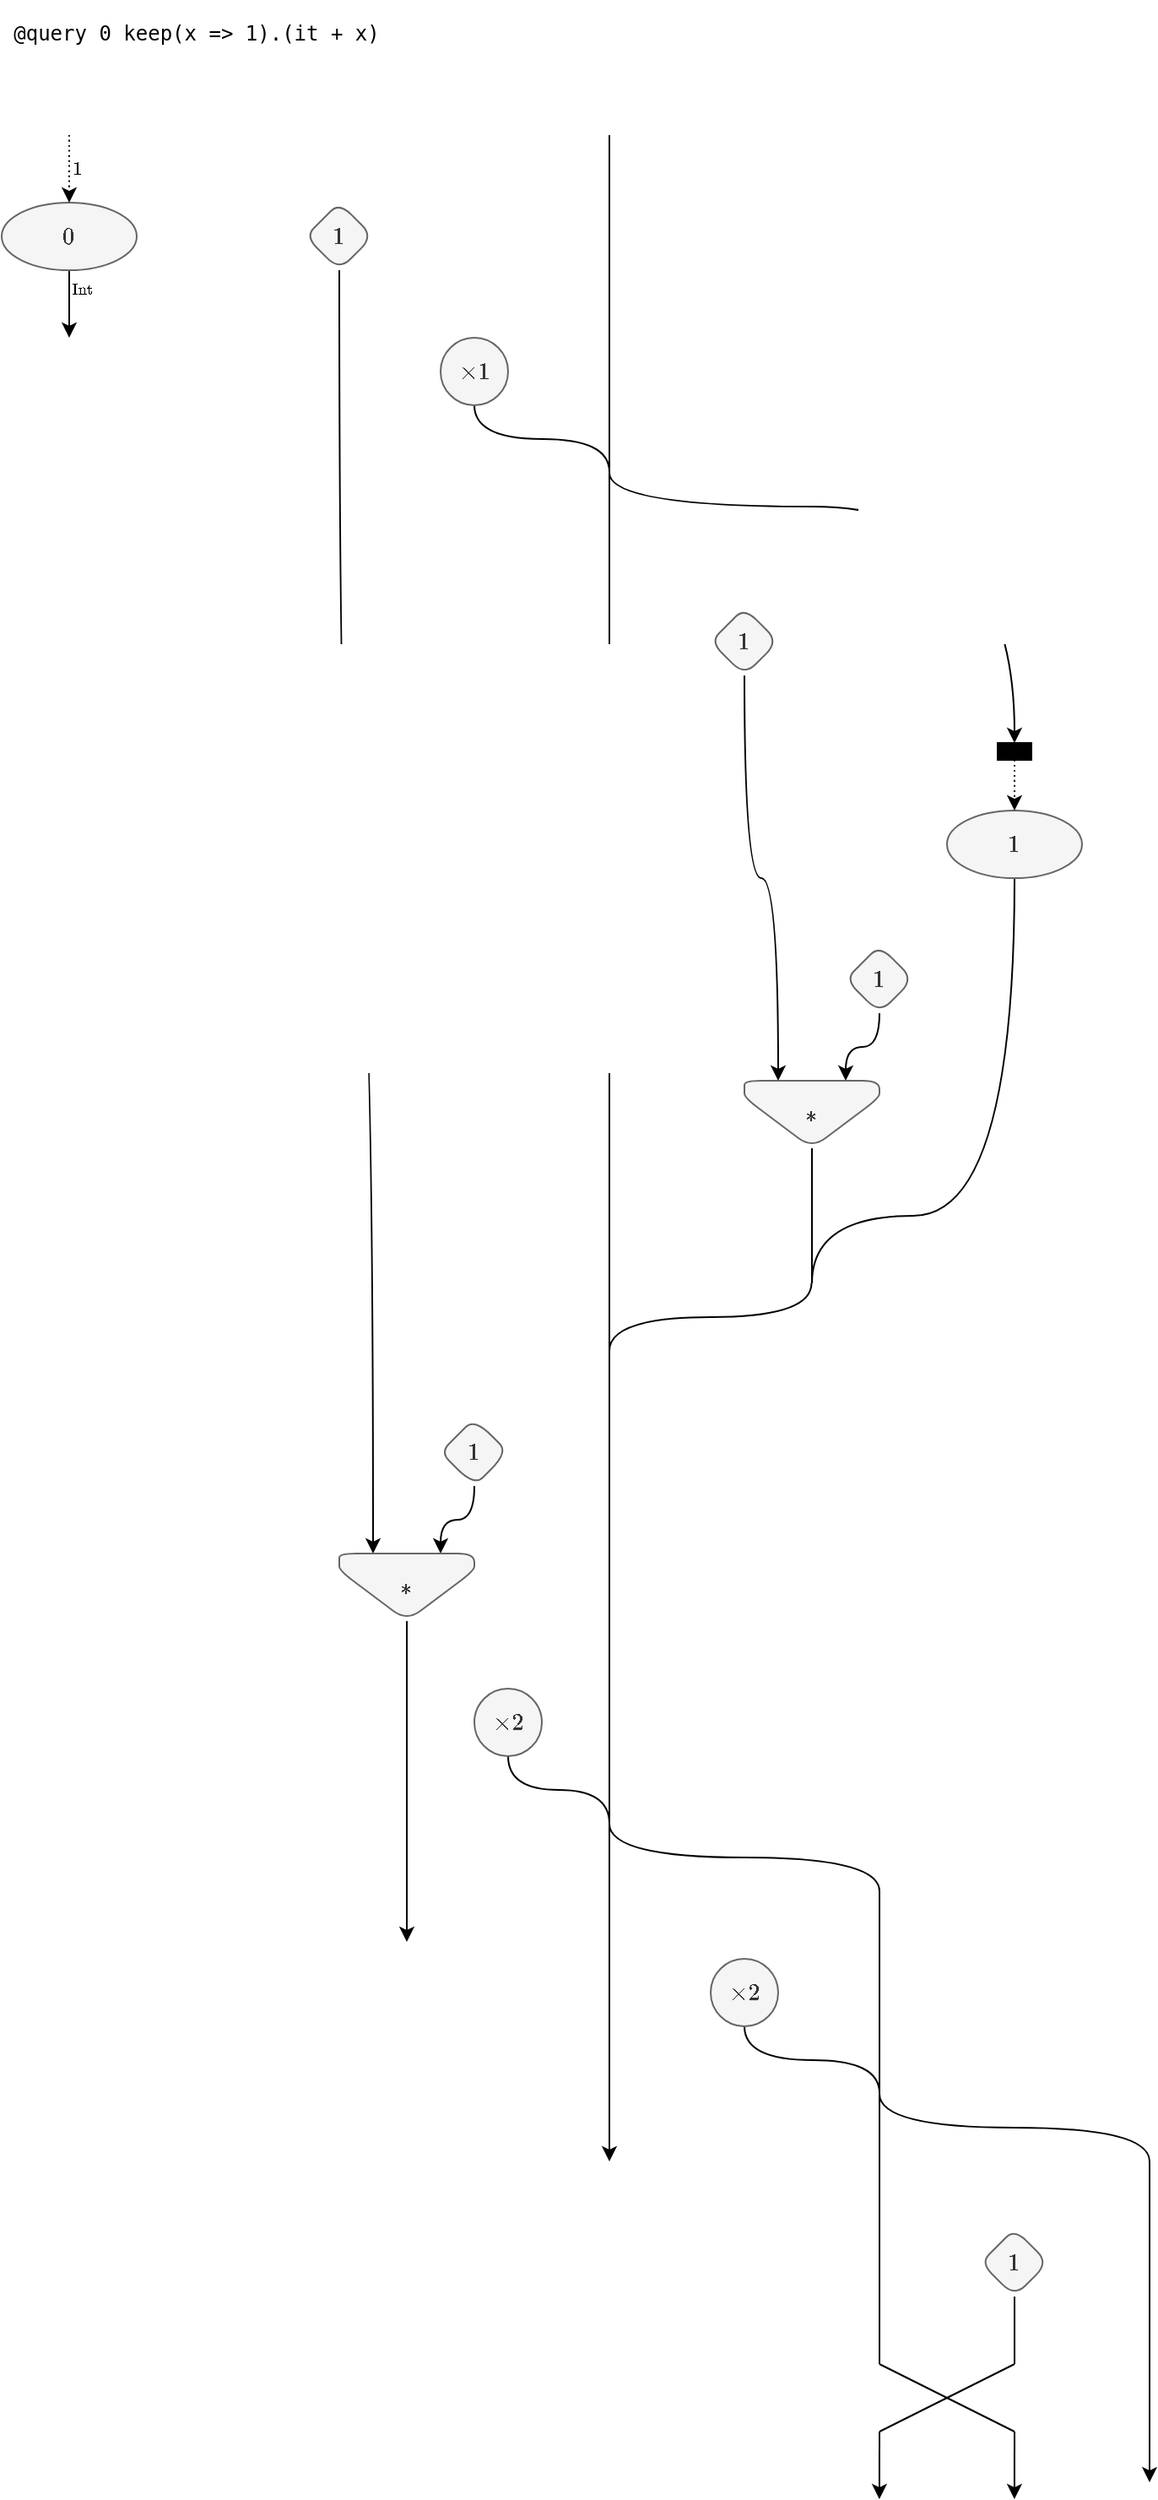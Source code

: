 <mxfile version="13.6.6" type="github">
  <diagram id="ESxC-0Dt4J1VPf62ilii" name="Page-1">
    <mxGraphModel dx="1350" dy="748" grid="1" gridSize="10" guides="1" tooltips="1" connect="1" arrows="1" fold="1" page="1" pageScale="1" pageWidth="2339" pageHeight="3300" math="1" shadow="0">
      <root>
        <mxCell id="0" />
        <mxCell id="1" parent="0" />
        <mxCell id="Xwl5Lj1KR2Gq2ztE4UWl-1" value="&lt;pre&gt;@query 0 keep(x =&amp;gt; 1).(it + x)&lt;/pre&gt;" style="text;html=1;align=center;verticalAlign=middle;resizable=0;points=[];autosize=1;" vertex="1" parent="1">
          <mxGeometry x="40" y="40" width="230" height="40" as="geometry" />
        </mxCell>
        <mxCell id="Xwl5Lj1KR2Gq2ztE4UWl-3" style="edgeStyle=orthogonalEdgeStyle;rounded=0;orthogonalLoop=1;jettySize=auto;html=1;curved=1;" edge="1" parent="1" source="Xwl5Lj1KR2Gq2ztE4UWl-2">
          <mxGeometry relative="1" as="geometry">
            <mxPoint x="80" y="240" as="targetPoint" />
          </mxGeometry>
        </mxCell>
        <mxCell id="Xwl5Lj1KR2Gq2ztE4UWl-6" value="$$\scriptsize\mathrm{Int}$$" style="edgeLabel;html=1;align=left;verticalAlign=middle;resizable=0;points=[];labelBackgroundColor=none;" vertex="1" connectable="0" parent="Xwl5Lj1KR2Gq2ztE4UWl-3">
          <mxGeometry x="-0.333" y="1" relative="1" as="geometry">
            <mxPoint x="-1" y="-3.33" as="offset" />
          </mxGeometry>
        </mxCell>
        <mxCell id="Xwl5Lj1KR2Gq2ztE4UWl-2" value="$$0$$" style="ellipse;whiteSpace=wrap;html=1;fillColor=#f5f5f5;strokeColor=#666666;fontColor=#333333;" vertex="1" parent="1">
          <mxGeometry x="40" y="160" width="80" height="40" as="geometry" />
        </mxCell>
        <mxCell id="Xwl5Lj1KR2Gq2ztE4UWl-4" style="edgeStyle=orthogonalEdgeStyle;curved=1;rounded=0;orthogonalLoop=1;jettySize=auto;html=1;entryX=0.5;entryY=0;entryDx=0;entryDy=0;dashed=1;dashPattern=1 2;" edge="1" parent="1" target="Xwl5Lj1KR2Gq2ztE4UWl-2">
          <mxGeometry relative="1" as="geometry">
            <mxPoint x="80" y="120" as="sourcePoint" />
            <Array as="points">
              <mxPoint x="80" y="130" />
              <mxPoint x="80" y="130" />
            </Array>
          </mxGeometry>
        </mxCell>
        <mxCell id="Xwl5Lj1KR2Gq2ztE4UWl-5" value="$$\small 1$$" style="edgeLabel;html=1;align=left;verticalAlign=middle;resizable=0;points=[];labelBackgroundColor=none;" vertex="1" connectable="0" parent="Xwl5Lj1KR2Gq2ztE4UWl-4">
          <mxGeometry x="-0.5" y="-5" relative="1" as="geometry">
            <mxPoint x="5" y="10" as="offset" />
          </mxGeometry>
        </mxCell>
        <mxCell id="Xwl5Lj1KR2Gq2ztE4UWl-9" style="edgeStyle=orthogonalEdgeStyle;curved=1;rounded=0;orthogonalLoop=1;jettySize=auto;html=1;entryX=0.25;entryY=0;entryDx=0;entryDy=0;" edge="1" parent="1" source="Xwl5Lj1KR2Gq2ztE4UWl-7" target="Xwl5Lj1KR2Gq2ztE4UWl-26">
          <mxGeometry relative="1" as="geometry">
            <mxPoint x="240" y="540" as="targetPoint" />
          </mxGeometry>
        </mxCell>
        <mxCell id="Xwl5Lj1KR2Gq2ztE4UWl-7" value="$$1$$" style="rhombus;whiteSpace=wrap;html=1;fillColor=#f5f5f5;strokeColor=#666666;fontColor=#333333;rounded=1;" vertex="1" parent="1">
          <mxGeometry x="220" y="160" width="40" height="40" as="geometry" />
        </mxCell>
        <mxCell id="Xwl5Lj1KR2Gq2ztE4UWl-11" style="edgeStyle=orthogonalEdgeStyle;curved=1;rounded=0;orthogonalLoop=1;jettySize=auto;html=1;exitX=0.5;exitY=1;exitDx=0;exitDy=0;endArrow=none;endFill=0;" edge="1" parent="1" source="Xwl5Lj1KR2Gq2ztE4UWl-8">
          <mxGeometry relative="1" as="geometry">
            <mxPoint x="400" y="320" as="targetPoint" />
          </mxGeometry>
        </mxCell>
        <mxCell id="Xwl5Lj1KR2Gq2ztE4UWl-8" value="$$\times 1$$" style="ellipse;whiteSpace=wrap;html=1;aspect=fixed;labelBackgroundColor=none;fillColor=#f5f5f5;align=center;strokeColor=#666666;fontColor=#333333;" vertex="1" parent="1">
          <mxGeometry x="300" y="240" width="40" height="40" as="geometry" />
        </mxCell>
        <mxCell id="Xwl5Lj1KR2Gq2ztE4UWl-10" style="edgeStyle=orthogonalEdgeStyle;curved=1;rounded=0;orthogonalLoop=1;jettySize=auto;html=1;" edge="1" parent="1">
          <mxGeometry relative="1" as="geometry">
            <mxPoint x="400" y="1320" as="targetPoint" />
            <mxPoint x="400" y="120" as="sourcePoint" />
          </mxGeometry>
        </mxCell>
        <mxCell id="Xwl5Lj1KR2Gq2ztE4UWl-12" style="edgeStyle=orthogonalEdgeStyle;curved=1;rounded=0;orthogonalLoop=1;jettySize=auto;html=1;exitX=0.5;exitY=1;exitDx=0;exitDy=0;endArrow=classic;endFill=1;entryX=0.5;entryY=0;entryDx=0;entryDy=0;" edge="1" parent="1" target="Xwl5Lj1KR2Gq2ztE4UWl-15">
          <mxGeometry relative="1" as="geometry">
            <mxPoint x="560" y="470" as="targetPoint" />
            <mxPoint x="400" y="320" as="sourcePoint" />
            <Array as="points">
              <mxPoint x="400" y="340" />
              <mxPoint x="640" y="340" />
            </Array>
          </mxGeometry>
        </mxCell>
        <mxCell id="Xwl5Lj1KR2Gq2ztE4UWl-21" style="edgeStyle=orthogonalEdgeStyle;curved=1;rounded=0;orthogonalLoop=1;jettySize=auto;html=1;entryX=0.25;entryY=0;entryDx=0;entryDy=0;endArrow=classic;endFill=1;" edge="1" parent="1" source="Xwl5Lj1KR2Gq2ztE4UWl-13" target="Xwl5Lj1KR2Gq2ztE4UWl-19">
          <mxGeometry relative="1" as="geometry" />
        </mxCell>
        <mxCell id="Xwl5Lj1KR2Gq2ztE4UWl-13" value="$$1$$" style="rhombus;whiteSpace=wrap;html=1;fillColor=#f5f5f5;strokeColor=#666666;fontColor=#333333;rounded=1;" vertex="1" parent="1">
          <mxGeometry x="460" y="400" width="40" height="40" as="geometry" />
        </mxCell>
        <mxCell id="Xwl5Lj1KR2Gq2ztE4UWl-23" style="edgeStyle=orthogonalEdgeStyle;curved=1;rounded=0;orthogonalLoop=1;jettySize=auto;html=1;endArrow=none;endFill=0;exitX=0.5;exitY=1;exitDx=0;exitDy=0;" edge="1" parent="1" source="Xwl5Lj1KR2Gq2ztE4UWl-14">
          <mxGeometry relative="1" as="geometry">
            <mxPoint x="520" y="800" as="targetPoint" />
            <Array as="points">
              <mxPoint x="640" y="760" />
              <mxPoint x="520" y="760" />
            </Array>
          </mxGeometry>
        </mxCell>
        <mxCell id="Xwl5Lj1KR2Gq2ztE4UWl-14" value="$$1$$" style="ellipse;whiteSpace=wrap;html=1;fillColor=#f5f5f5;strokeColor=#666666;fontColor=#333333;" vertex="1" parent="1">
          <mxGeometry x="600" y="520" width="80" height="40" as="geometry" />
        </mxCell>
        <mxCell id="Xwl5Lj1KR2Gq2ztE4UWl-16" style="edgeStyle=orthogonalEdgeStyle;curved=1;rounded=0;orthogonalLoop=1;jettySize=auto;html=1;exitX=0.5;exitY=1;exitDx=0;exitDy=0;entryX=0.5;entryY=0;entryDx=0;entryDy=0;endArrow=classic;endFill=1;dashed=1;dashPattern=1 2;" edge="1" parent="1" source="Xwl5Lj1KR2Gq2ztE4UWl-15" target="Xwl5Lj1KR2Gq2ztE4UWl-14">
          <mxGeometry relative="1" as="geometry" />
        </mxCell>
        <mxCell id="Xwl5Lj1KR2Gq2ztE4UWl-15" value="" style="rounded=0;whiteSpace=wrap;html=1;labelBackgroundColor=none;align=center;fillColor=#000000;" vertex="1" parent="1">
          <mxGeometry x="630" y="480" width="20" height="10" as="geometry" />
        </mxCell>
        <mxCell id="Xwl5Lj1KR2Gq2ztE4UWl-20" style="edgeStyle=orthogonalEdgeStyle;curved=1;rounded=0;orthogonalLoop=1;jettySize=auto;html=1;entryX=0.75;entryY=0;entryDx=0;entryDy=0;endArrow=classic;endFill=1;" edge="1" parent="1" source="Xwl5Lj1KR2Gq2ztE4UWl-18" target="Xwl5Lj1KR2Gq2ztE4UWl-19">
          <mxGeometry relative="1" as="geometry" />
        </mxCell>
        <mxCell id="Xwl5Lj1KR2Gq2ztE4UWl-18" value="$$1$$" style="rhombus;whiteSpace=wrap;html=1;fillColor=#f5f5f5;strokeColor=#666666;fontColor=#333333;rounded=1;" vertex="1" parent="1">
          <mxGeometry x="540" y="600" width="40" height="40" as="geometry" />
        </mxCell>
        <mxCell id="Xwl5Lj1KR2Gq2ztE4UWl-22" style="edgeStyle=orthogonalEdgeStyle;curved=1;rounded=0;orthogonalLoop=1;jettySize=auto;html=1;endArrow=none;endFill=0;" edge="1" parent="1" source="Xwl5Lj1KR2Gq2ztE4UWl-19">
          <mxGeometry relative="1" as="geometry">
            <mxPoint x="520" y="800" as="targetPoint" />
          </mxGeometry>
        </mxCell>
        <mxCell id="Xwl5Lj1KR2Gq2ztE4UWl-19" value="$$*$$" style="shape=offPageConnector;whiteSpace=wrap;html=1;rounded=1;labelBackgroundColor=none;align=center;fillColor=#f5f5f5;strokeColor=#666666;fontColor=#333333;size=0.75;" vertex="1" parent="1">
          <mxGeometry x="480" y="680" width="80" height="40" as="geometry" />
        </mxCell>
        <mxCell id="Xwl5Lj1KR2Gq2ztE4UWl-24" style="edgeStyle=orthogonalEdgeStyle;curved=1;rounded=0;orthogonalLoop=1;jettySize=auto;html=1;endArrow=none;endFill=0;" edge="1" parent="1">
          <mxGeometry relative="1" as="geometry">
            <mxPoint x="400" y="840" as="targetPoint" />
            <mxPoint x="519.71" y="800" as="sourcePoint" />
            <Array as="points">
              <mxPoint x="520" y="820" />
              <mxPoint x="400" y="820" />
            </Array>
          </mxGeometry>
        </mxCell>
        <mxCell id="Xwl5Lj1KR2Gq2ztE4UWl-27" style="edgeStyle=orthogonalEdgeStyle;curved=1;rounded=0;orthogonalLoop=1;jettySize=auto;html=1;exitX=0.5;exitY=1;exitDx=0;exitDy=0;entryX=0.75;entryY=0;entryDx=0;entryDy=0;endArrow=classic;endFill=1;" edge="1" parent="1" source="Xwl5Lj1KR2Gq2ztE4UWl-25" target="Xwl5Lj1KR2Gq2ztE4UWl-26">
          <mxGeometry relative="1" as="geometry" />
        </mxCell>
        <mxCell id="Xwl5Lj1KR2Gq2ztE4UWl-25" value="$$1$$" style="rhombus;whiteSpace=wrap;html=1;fillColor=#f5f5f5;strokeColor=#666666;fontColor=#333333;rounded=1;arcSize=50;" vertex="1" parent="1">
          <mxGeometry x="300" y="880" width="40" height="40" as="geometry" />
        </mxCell>
        <mxCell id="Xwl5Lj1KR2Gq2ztE4UWl-28" style="edgeStyle=orthogonalEdgeStyle;curved=1;rounded=0;orthogonalLoop=1;jettySize=auto;html=1;endArrow=classic;endFill=1;" edge="1" parent="1" source="Xwl5Lj1KR2Gq2ztE4UWl-26">
          <mxGeometry relative="1" as="geometry">
            <mxPoint x="280" y="1190.0" as="targetPoint" />
          </mxGeometry>
        </mxCell>
        <mxCell id="Xwl5Lj1KR2Gq2ztE4UWl-26" value="$$*$$" style="shape=offPageConnector;whiteSpace=wrap;html=1;rounded=1;labelBackgroundColor=none;align=center;fillColor=#f5f5f5;strokeColor=#666666;fontColor=#333333;size=0.75;" vertex="1" parent="1">
          <mxGeometry x="240" y="960" width="80" height="40" as="geometry" />
        </mxCell>
        <mxCell id="Xwl5Lj1KR2Gq2ztE4UWl-30" style="edgeStyle=orthogonalEdgeStyle;curved=1;rounded=0;orthogonalLoop=1;jettySize=auto;html=1;endArrow=none;endFill=0;" edge="1" parent="1" source="Xwl5Lj1KR2Gq2ztE4UWl-29">
          <mxGeometry relative="1" as="geometry">
            <mxPoint x="400" y="1120.0" as="targetPoint" />
            <Array as="points">
              <mxPoint x="340" y="1100" />
              <mxPoint x="400" y="1100" />
            </Array>
          </mxGeometry>
        </mxCell>
        <mxCell id="Xwl5Lj1KR2Gq2ztE4UWl-29" value="$$\times 2$$" style="ellipse;whiteSpace=wrap;html=1;aspect=fixed;labelBackgroundColor=none;fillColor=#f5f5f5;align=center;strokeColor=#666666;fontColor=#333333;" vertex="1" parent="1">
          <mxGeometry x="320" y="1040" width="40" height="40" as="geometry" />
        </mxCell>
        <mxCell id="Xwl5Lj1KR2Gq2ztE4UWl-31" style="edgeStyle=orthogonalEdgeStyle;curved=1;rounded=0;orthogonalLoop=1;jettySize=auto;html=1;endArrow=none;endFill=0;" edge="1" parent="1">
          <mxGeometry relative="1" as="geometry">
            <mxPoint x="560" y="1160" as="targetPoint" />
            <mxPoint x="399.97" y="1120.0" as="sourcePoint" />
            <Array as="points">
              <mxPoint x="400" y="1140" />
              <mxPoint x="560" y="1140" />
            </Array>
          </mxGeometry>
        </mxCell>
        <mxCell id="Xwl5Lj1KR2Gq2ztE4UWl-34" style="edgeStyle=orthogonalEdgeStyle;curved=1;rounded=0;orthogonalLoop=1;jettySize=auto;html=1;endArrow=none;endFill=0;exitX=0.5;exitY=1;exitDx=0;exitDy=0;" edge="1" parent="1" source="Xwl5Lj1KR2Gq2ztE4UWl-32">
          <mxGeometry relative="1" as="geometry">
            <mxPoint x="560" y="1280" as="targetPoint" />
          </mxGeometry>
        </mxCell>
        <mxCell id="Xwl5Lj1KR2Gq2ztE4UWl-32" value="$$\times 2$$" style="ellipse;whiteSpace=wrap;html=1;aspect=fixed;labelBackgroundColor=none;fillColor=#f5f5f5;align=center;strokeColor=#666666;fontColor=#333333;" vertex="1" parent="1">
          <mxGeometry x="460" y="1200" width="40" height="40" as="geometry" />
        </mxCell>
        <mxCell id="Xwl5Lj1KR2Gq2ztE4UWl-33" style="edgeStyle=orthogonalEdgeStyle;curved=1;rounded=0;orthogonalLoop=1;jettySize=auto;html=1;endArrow=none;endFill=0;" edge="1" parent="1">
          <mxGeometry relative="1" as="geometry">
            <mxPoint x="560" y="1440" as="targetPoint" />
            <mxPoint x="560" y="1160" as="sourcePoint" />
          </mxGeometry>
        </mxCell>
        <mxCell id="Xwl5Lj1KR2Gq2ztE4UWl-35" style="edgeStyle=orthogonalEdgeStyle;curved=1;rounded=0;orthogonalLoop=1;jettySize=auto;html=1;endArrow=none;endFill=0;exitX=0.5;exitY=1;exitDx=0;exitDy=0;" edge="1" parent="1">
          <mxGeometry relative="1" as="geometry">
            <mxPoint x="720" y="1320" as="targetPoint" />
            <mxPoint x="560" y="1280" as="sourcePoint" />
            <Array as="points">
              <mxPoint x="560" y="1300" />
              <mxPoint x="720" y="1300" />
            </Array>
          </mxGeometry>
        </mxCell>
        <mxCell id="Xwl5Lj1KR2Gq2ztE4UWl-37" style="edgeStyle=orthogonalEdgeStyle;curved=1;rounded=0;orthogonalLoop=1;jettySize=auto;html=1;exitX=0.5;exitY=1;exitDx=0;exitDy=0;endArrow=none;endFill=0;entryX=0.75;entryY=0;entryDx=0;entryDy=0;" edge="1" parent="1" source="Xwl5Lj1KR2Gq2ztE4UWl-36" target="Xwl5Lj1KR2Gq2ztE4UWl-38">
          <mxGeometry relative="1" as="geometry">
            <mxPoint x="660" y="1420" as="targetPoint" />
          </mxGeometry>
        </mxCell>
        <mxCell id="Xwl5Lj1KR2Gq2ztE4UWl-36" value="$$1$$" style="rhombus;whiteSpace=wrap;html=1;fillColor=#f5f5f5;strokeColor=#666666;fontColor=#333333;rounded=1;" vertex="1" parent="1">
          <mxGeometry x="620" y="1360" width="40" height="40" as="geometry" />
        </mxCell>
        <mxCell id="Xwl5Lj1KR2Gq2ztE4UWl-41" style="edgeStyle=orthogonalEdgeStyle;curved=1;rounded=0;orthogonalLoop=1;jettySize=auto;html=1;exitX=0.25;exitY=1;exitDx=0;exitDy=0;endArrow=classic;endFill=1;" edge="1" parent="1" source="Xwl5Lj1KR2Gq2ztE4UWl-38">
          <mxGeometry relative="1" as="geometry">
            <mxPoint x="559.941" y="1520" as="targetPoint" />
          </mxGeometry>
        </mxCell>
        <mxCell id="Xwl5Lj1KR2Gq2ztE4UWl-42" style="edgeStyle=orthogonalEdgeStyle;curved=1;rounded=0;orthogonalLoop=1;jettySize=auto;html=1;exitX=0.75;exitY=1;exitDx=0;exitDy=0;endArrow=classic;endFill=1;" edge="1" parent="1" source="Xwl5Lj1KR2Gq2ztE4UWl-38">
          <mxGeometry relative="1" as="geometry">
            <mxPoint x="639.941" y="1520" as="targetPoint" />
          </mxGeometry>
        </mxCell>
        <mxCell id="Xwl5Lj1KR2Gq2ztE4UWl-38" value="" style="rounded=1;whiteSpace=wrap;html=1;labelBackgroundColor=none;align=left;strokeColor=none;" vertex="1" parent="1">
          <mxGeometry x="520" y="1440" width="160" height="40" as="geometry" />
        </mxCell>
        <mxCell id="Xwl5Lj1KR2Gq2ztE4UWl-39" style="edgeStyle=none;rounded=0;orthogonalLoop=1;jettySize=auto;html=1;exitX=0.75;exitY=0;exitDx=0;exitDy=0;entryX=0.25;entryY=1;entryDx=0;entryDy=0;endArrow=none;endFill=0;" edge="1" parent="1" source="Xwl5Lj1KR2Gq2ztE4UWl-38" target="Xwl5Lj1KR2Gq2ztE4UWl-38">
          <mxGeometry relative="1" as="geometry" />
        </mxCell>
        <mxCell id="Xwl5Lj1KR2Gq2ztE4UWl-40" style="edgeStyle=none;rounded=0;orthogonalLoop=1;jettySize=auto;html=1;exitX=0.25;exitY=0;exitDx=0;exitDy=0;entryX=0.75;entryY=1;entryDx=0;entryDy=0;endArrow=none;endFill=0;" edge="1" parent="1" source="Xwl5Lj1KR2Gq2ztE4UWl-38" target="Xwl5Lj1KR2Gq2ztE4UWl-38">
          <mxGeometry relative="1" as="geometry" />
        </mxCell>
        <mxCell id="Xwl5Lj1KR2Gq2ztE4UWl-43" style="edgeStyle=orthogonalEdgeStyle;curved=1;rounded=0;orthogonalLoop=1;jettySize=auto;html=1;endArrow=classic;endFill=1;" edge="1" parent="1">
          <mxGeometry relative="1" as="geometry">
            <mxPoint x="720" y="1510.0" as="targetPoint" />
            <mxPoint x="720" y="1320.0" as="sourcePoint" />
          </mxGeometry>
        </mxCell>
      </root>
    </mxGraphModel>
  </diagram>
</mxfile>
